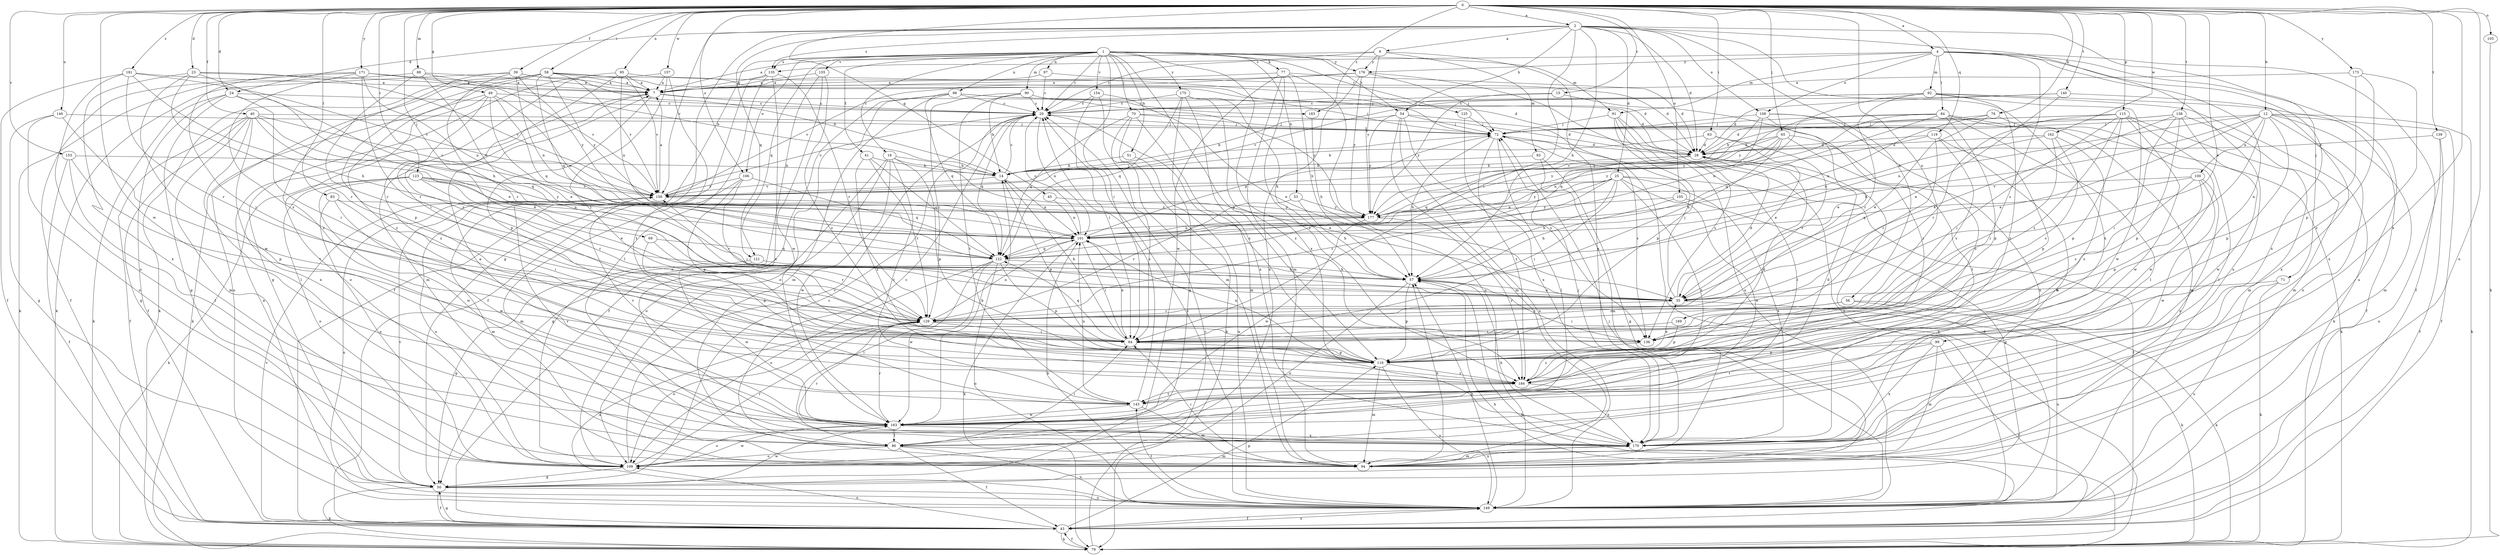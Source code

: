 strict digraph  {
0;
1;
2;
4;
6;
7;
12;
14;
15;
16;
20;
23;
24;
25;
28;
35;
39;
40;
41;
43;
45;
49;
50;
51;
53;
54;
56;
57;
58;
63;
64;
65;
69;
70;
71;
72;
76;
77;
79;
83;
84;
86;
88;
90;
91;
92;
93;
94;
95;
97;
98;
99;
100;
101;
103;
105;
106;
108;
109;
115;
116;
119;
121;
122;
123;
125;
129;
135;
136;
138;
139;
140;
143;
146;
149;
153;
154;
155;
156;
157;
162;
163;
169;
170;
171;
173;
175;
176;
177;
181;
183;
184;
0 -> 2  [label=a];
0 -> 4  [label=a];
0 -> 12  [label=b];
0 -> 15  [label=c];
0 -> 23  [label=d];
0 -> 24  [label=d];
0 -> 35  [label=e];
0 -> 39  [label=f];
0 -> 40  [label=f];
0 -> 45  [label=g];
0 -> 49  [label=g];
0 -> 58  [label=i];
0 -> 63  [label=i];
0 -> 65  [label=j];
0 -> 69  [label=j];
0 -> 76  [label=k];
0 -> 83  [label=l];
0 -> 88  [label=m];
0 -> 95  [label=n];
0 -> 103  [label=o];
0 -> 105  [label=o];
0 -> 106  [label=o];
0 -> 115  [label=p];
0 -> 119  [label=q];
0 -> 123  [label=r];
0 -> 138  [label=t];
0 -> 139  [label=t];
0 -> 140  [label=t];
0 -> 146  [label=u];
0 -> 149  [label=u];
0 -> 153  [label=v];
0 -> 157  [label=w];
0 -> 162  [label=w];
0 -> 163  [label=w];
0 -> 169  [label=x];
0 -> 170  [label=x];
0 -> 171  [label=y];
0 -> 173  [label=y];
0 -> 181  [label=z];
0 -> 183  [label=z];
1 -> 16  [label=c];
1 -> 20  [label=c];
1 -> 41  [label=f];
1 -> 43  [label=f];
1 -> 51  [label=h];
1 -> 53  [label=h];
1 -> 54  [label=h];
1 -> 64  [label=i];
1 -> 70  [label=j];
1 -> 77  [label=k];
1 -> 90  [label=m];
1 -> 91  [label=m];
1 -> 97  [label=n];
1 -> 98  [label=n];
1 -> 106  [label=o];
1 -> 116  [label=p];
1 -> 121  [label=q];
1 -> 125  [label=r];
1 -> 135  [label=s];
1 -> 154  [label=v];
1 -> 155  [label=v];
1 -> 170  [label=x];
1 -> 175  [label=y];
1 -> 176  [label=y];
2 -> 6  [label=a];
2 -> 24  [label=d];
2 -> 25  [label=d];
2 -> 28  [label=d];
2 -> 50  [label=g];
2 -> 54  [label=h];
2 -> 56  [label=h];
2 -> 57  [label=h];
2 -> 64  [label=i];
2 -> 71  [label=j];
2 -> 108  [label=o];
2 -> 121  [label=q];
2 -> 135  [label=s];
2 -> 149  [label=u];
2 -> 156  [label=v];
2 -> 170  [label=x];
4 -> 43  [label=f];
4 -> 84  [label=l];
4 -> 91  [label=m];
4 -> 92  [label=m];
4 -> 99  [label=n];
4 -> 108  [label=o];
4 -> 135  [label=s];
4 -> 136  [label=s];
4 -> 149  [label=u];
4 -> 170  [label=x];
4 -> 176  [label=y];
6 -> 7  [label=a];
6 -> 20  [label=c];
6 -> 93  [label=m];
6 -> 170  [label=x];
6 -> 176  [label=y];
6 -> 177  [label=y];
7 -> 20  [label=c];
7 -> 94  [label=m];
7 -> 116  [label=p];
7 -> 183  [label=z];
12 -> 35  [label=e];
12 -> 43  [label=f];
12 -> 57  [label=h];
12 -> 64  [label=i];
12 -> 72  [label=j];
12 -> 79  [label=k];
12 -> 94  [label=m];
12 -> 100  [label=n];
12 -> 101  [label=n];
12 -> 109  [label=o];
12 -> 116  [label=p];
14 -> 20  [label=c];
14 -> 101  [label=n];
14 -> 116  [label=p];
14 -> 156  [label=v];
15 -> 20  [label=c];
15 -> 177  [label=y];
15 -> 184  [label=z];
16 -> 14  [label=b];
16 -> 35  [label=e];
16 -> 50  [label=g];
16 -> 109  [label=o];
16 -> 116  [label=p];
16 -> 143  [label=t];
16 -> 163  [label=w];
20 -> 72  [label=j];
20 -> 101  [label=n];
20 -> 122  [label=q];
23 -> 7  [label=a];
23 -> 57  [label=h];
23 -> 129  [label=r];
23 -> 156  [label=v];
23 -> 163  [label=w];
23 -> 170  [label=x];
24 -> 20  [label=c];
24 -> 35  [label=e];
24 -> 43  [label=f];
24 -> 50  [label=g];
24 -> 64  [label=i];
24 -> 79  [label=k];
25 -> 43  [label=f];
25 -> 57  [label=h];
25 -> 64  [label=i];
25 -> 101  [label=n];
25 -> 129  [label=r];
25 -> 143  [label=t];
25 -> 156  [label=v];
25 -> 163  [label=w];
25 -> 170  [label=x];
25 -> 177  [label=y];
28 -> 14  [label=b];
28 -> 122  [label=q];
35 -> 28  [label=d];
35 -> 72  [label=j];
35 -> 79  [label=k];
35 -> 129  [label=r];
35 -> 156  [label=v];
39 -> 7  [label=a];
39 -> 14  [label=b];
39 -> 79  [label=k];
39 -> 101  [label=n];
39 -> 129  [label=r];
39 -> 177  [label=y];
39 -> 184  [label=z];
40 -> 35  [label=e];
40 -> 43  [label=f];
40 -> 50  [label=g];
40 -> 72  [label=j];
40 -> 86  [label=l];
40 -> 94  [label=m];
40 -> 122  [label=q];
40 -> 156  [label=v];
40 -> 170  [label=x];
41 -> 14  [label=b];
41 -> 122  [label=q];
41 -> 129  [label=r];
41 -> 184  [label=z];
43 -> 50  [label=g];
43 -> 57  [label=h];
43 -> 79  [label=k];
43 -> 109  [label=o];
43 -> 116  [label=p];
43 -> 149  [label=u];
43 -> 156  [label=v];
45 -> 101  [label=n];
45 -> 177  [label=y];
49 -> 20  [label=c];
49 -> 35  [label=e];
49 -> 79  [label=k];
49 -> 101  [label=n];
49 -> 109  [label=o];
49 -> 122  [label=q];
49 -> 184  [label=z];
50 -> 20  [label=c];
50 -> 43  [label=f];
50 -> 79  [label=k];
50 -> 149  [label=u];
50 -> 156  [label=v];
50 -> 163  [label=w];
51 -> 14  [label=b];
51 -> 149  [label=u];
53 -> 57  [label=h];
53 -> 129  [label=r];
53 -> 177  [label=y];
54 -> 14  [label=b];
54 -> 72  [label=j];
54 -> 79  [label=k];
54 -> 94  [label=m];
54 -> 149  [label=u];
54 -> 170  [label=x];
54 -> 177  [label=y];
56 -> 64  [label=i];
56 -> 79  [label=k];
56 -> 129  [label=r];
56 -> 149  [label=u];
57 -> 35  [label=e];
57 -> 109  [label=o];
57 -> 116  [label=p];
57 -> 136  [label=s];
58 -> 7  [label=a];
58 -> 28  [label=d];
58 -> 72  [label=j];
58 -> 79  [label=k];
58 -> 116  [label=p];
58 -> 122  [label=q];
58 -> 149  [label=u];
58 -> 156  [label=v];
58 -> 177  [label=y];
58 -> 184  [label=z];
63 -> 14  [label=b];
63 -> 28  [label=d];
63 -> 35  [label=e];
63 -> 129  [label=r];
64 -> 14  [label=b];
64 -> 101  [label=n];
64 -> 116  [label=p];
64 -> 122  [label=q];
65 -> 28  [label=d];
65 -> 57  [label=h];
65 -> 101  [label=n];
65 -> 143  [label=t];
65 -> 156  [label=v];
65 -> 170  [label=x];
65 -> 177  [label=y];
69 -> 116  [label=p];
69 -> 122  [label=q];
69 -> 129  [label=r];
70 -> 28  [label=d];
70 -> 64  [label=i];
70 -> 72  [label=j];
70 -> 79  [label=k];
70 -> 94  [label=m];
70 -> 122  [label=q];
71 -> 35  [label=e];
71 -> 79  [label=k];
71 -> 149  [label=u];
72 -> 28  [label=d];
72 -> 57  [label=h];
72 -> 86  [label=l];
72 -> 136  [label=s];
72 -> 184  [label=z];
76 -> 35  [label=e];
76 -> 72  [label=j];
76 -> 101  [label=n];
76 -> 163  [label=w];
77 -> 7  [label=a];
77 -> 28  [label=d];
77 -> 57  [label=h];
77 -> 94  [label=m];
77 -> 149  [label=u];
77 -> 163  [label=w];
77 -> 184  [label=z];
79 -> 20  [label=c];
79 -> 43  [label=f];
79 -> 57  [label=h];
83 -> 64  [label=i];
83 -> 109  [label=o];
83 -> 163  [label=w];
83 -> 177  [label=y];
84 -> 72  [label=j];
84 -> 79  [label=k];
84 -> 86  [label=l];
84 -> 94  [label=m];
84 -> 101  [label=n];
84 -> 116  [label=p];
84 -> 122  [label=q];
84 -> 177  [label=y];
86 -> 20  [label=c];
86 -> 43  [label=f];
86 -> 64  [label=i];
86 -> 94  [label=m];
86 -> 109  [label=o];
86 -> 149  [label=u];
88 -> 7  [label=a];
88 -> 14  [label=b];
88 -> 79  [label=k];
88 -> 101  [label=n];
88 -> 129  [label=r];
90 -> 14  [label=b];
90 -> 20  [label=c];
90 -> 129  [label=r];
90 -> 143  [label=t];
90 -> 177  [label=y];
91 -> 72  [label=j];
91 -> 86  [label=l];
91 -> 116  [label=p];
91 -> 136  [label=s];
91 -> 149  [label=u];
92 -> 20  [label=c];
92 -> 43  [label=f];
92 -> 79  [label=k];
92 -> 129  [label=r];
92 -> 156  [label=v];
92 -> 163  [label=w];
92 -> 177  [label=y];
92 -> 184  [label=z];
93 -> 14  [label=b];
93 -> 50  [label=g];
93 -> 94  [label=m];
94 -> 57  [label=h];
94 -> 64  [label=i];
94 -> 170  [label=x];
95 -> 7  [label=a];
95 -> 28  [label=d];
95 -> 64  [label=i];
95 -> 101  [label=n];
95 -> 136  [label=s];
95 -> 156  [label=v];
97 -> 7  [label=a];
97 -> 20  [label=c];
97 -> 28  [label=d];
98 -> 20  [label=c];
98 -> 28  [label=d];
98 -> 43  [label=f];
98 -> 72  [label=j];
98 -> 94  [label=m];
98 -> 109  [label=o];
98 -> 122  [label=q];
99 -> 43  [label=f];
99 -> 94  [label=m];
99 -> 116  [label=p];
99 -> 143  [label=t];
99 -> 170  [label=x];
100 -> 116  [label=p];
100 -> 122  [label=q];
100 -> 136  [label=s];
100 -> 156  [label=v];
100 -> 163  [label=w];
100 -> 170  [label=x];
101 -> 20  [label=c];
101 -> 64  [label=i];
101 -> 72  [label=j];
101 -> 79  [label=k];
101 -> 122  [label=q];
103 -> 79  [label=k];
105 -> 50  [label=g];
105 -> 57  [label=h];
105 -> 177  [label=y];
106 -> 64  [label=i];
106 -> 94  [label=m];
106 -> 116  [label=p];
106 -> 122  [label=q];
106 -> 156  [label=v];
108 -> 35  [label=e];
108 -> 72  [label=j];
108 -> 109  [label=o];
108 -> 122  [label=q];
108 -> 177  [label=y];
108 -> 184  [label=z];
109 -> 20  [label=c];
109 -> 50  [label=g];
109 -> 129  [label=r];
109 -> 163  [label=w];
115 -> 28  [label=d];
115 -> 64  [label=i];
115 -> 72  [label=j];
115 -> 86  [label=l];
115 -> 94  [label=m];
115 -> 116  [label=p];
115 -> 129  [label=r];
115 -> 136  [label=s];
115 -> 163  [label=w];
116 -> 20  [label=c];
116 -> 35  [label=e];
116 -> 94  [label=m];
116 -> 101  [label=n];
116 -> 149  [label=u];
116 -> 184  [label=z];
119 -> 28  [label=d];
119 -> 116  [label=p];
119 -> 129  [label=r];
119 -> 136  [label=s];
119 -> 177  [label=y];
121 -> 50  [label=g];
121 -> 57  [label=h];
121 -> 163  [label=w];
122 -> 57  [label=h];
122 -> 86  [label=l];
122 -> 109  [label=o];
122 -> 116  [label=p];
122 -> 149  [label=u];
122 -> 163  [label=w];
123 -> 35  [label=e];
123 -> 79  [label=k];
123 -> 101  [label=n];
123 -> 109  [label=o];
123 -> 129  [label=r];
123 -> 156  [label=v];
123 -> 163  [label=w];
123 -> 177  [label=y];
125 -> 72  [label=j];
125 -> 136  [label=s];
129 -> 64  [label=i];
129 -> 101  [label=n];
129 -> 109  [label=o];
129 -> 136  [label=s];
129 -> 149  [label=u];
135 -> 7  [label=a];
135 -> 43  [label=f];
135 -> 86  [label=l];
135 -> 129  [label=r];
135 -> 170  [label=x];
136 -> 184  [label=z];
138 -> 14  [label=b];
138 -> 35  [label=e];
138 -> 64  [label=i];
138 -> 72  [label=j];
138 -> 94  [label=m];
138 -> 116  [label=p];
138 -> 163  [label=w];
139 -> 28  [label=d];
139 -> 43  [label=f];
139 -> 149  [label=u];
140 -> 20  [label=c];
140 -> 28  [label=d];
140 -> 35  [label=e];
140 -> 170  [label=x];
143 -> 20  [label=c];
143 -> 28  [label=d];
143 -> 94  [label=m];
143 -> 101  [label=n];
143 -> 156  [label=v];
143 -> 163  [label=w];
146 -> 50  [label=g];
146 -> 72  [label=j];
146 -> 109  [label=o];
146 -> 143  [label=t];
149 -> 7  [label=a];
149 -> 20  [label=c];
149 -> 28  [label=d];
149 -> 43  [label=f];
149 -> 57  [label=h];
149 -> 72  [label=j];
149 -> 101  [label=n];
149 -> 143  [label=t];
153 -> 14  [label=b];
153 -> 43  [label=f];
153 -> 86  [label=l];
153 -> 116  [label=p];
154 -> 20  [label=c];
154 -> 35  [label=e];
154 -> 64  [label=i];
154 -> 94  [label=m];
155 -> 7  [label=a];
155 -> 109  [label=o];
155 -> 163  [label=w];
155 -> 184  [label=z];
156 -> 7  [label=a];
156 -> 20  [label=c];
156 -> 72  [label=j];
156 -> 94  [label=m];
156 -> 109  [label=o];
156 -> 149  [label=u];
156 -> 177  [label=y];
157 -> 7  [label=a];
157 -> 50  [label=g];
157 -> 64  [label=i];
157 -> 143  [label=t];
162 -> 28  [label=d];
162 -> 64  [label=i];
162 -> 101  [label=n];
162 -> 136  [label=s];
162 -> 184  [label=z];
163 -> 7  [label=a];
163 -> 14  [label=b];
163 -> 86  [label=l];
163 -> 109  [label=o];
163 -> 129  [label=r];
163 -> 170  [label=x];
169 -> 64  [label=i];
169 -> 116  [label=p];
170 -> 57  [label=h];
170 -> 72  [label=j];
170 -> 94  [label=m];
170 -> 129  [label=r];
170 -> 156  [label=v];
171 -> 7  [label=a];
171 -> 43  [label=f];
171 -> 64  [label=i];
171 -> 101  [label=n];
171 -> 129  [label=r];
171 -> 136  [label=s];
171 -> 156  [label=v];
173 -> 7  [label=a];
173 -> 116  [label=p];
173 -> 170  [label=x];
173 -> 184  [label=z];
175 -> 20  [label=c];
175 -> 50  [label=g];
175 -> 57  [label=h];
175 -> 122  [label=q];
175 -> 170  [label=x];
175 -> 184  [label=z];
176 -> 7  [label=a];
176 -> 72  [label=j];
176 -> 109  [label=o];
176 -> 149  [label=u];
176 -> 156  [label=v];
176 -> 177  [label=y];
177 -> 101  [label=n];
177 -> 163  [label=w];
177 -> 184  [label=z];
181 -> 7  [label=a];
181 -> 43  [label=f];
181 -> 57  [label=h];
181 -> 109  [label=o];
181 -> 129  [label=r];
181 -> 156  [label=v];
183 -> 57  [label=h];
184 -> 28  [label=d];
184 -> 143  [label=t];
184 -> 170  [label=x];
}
